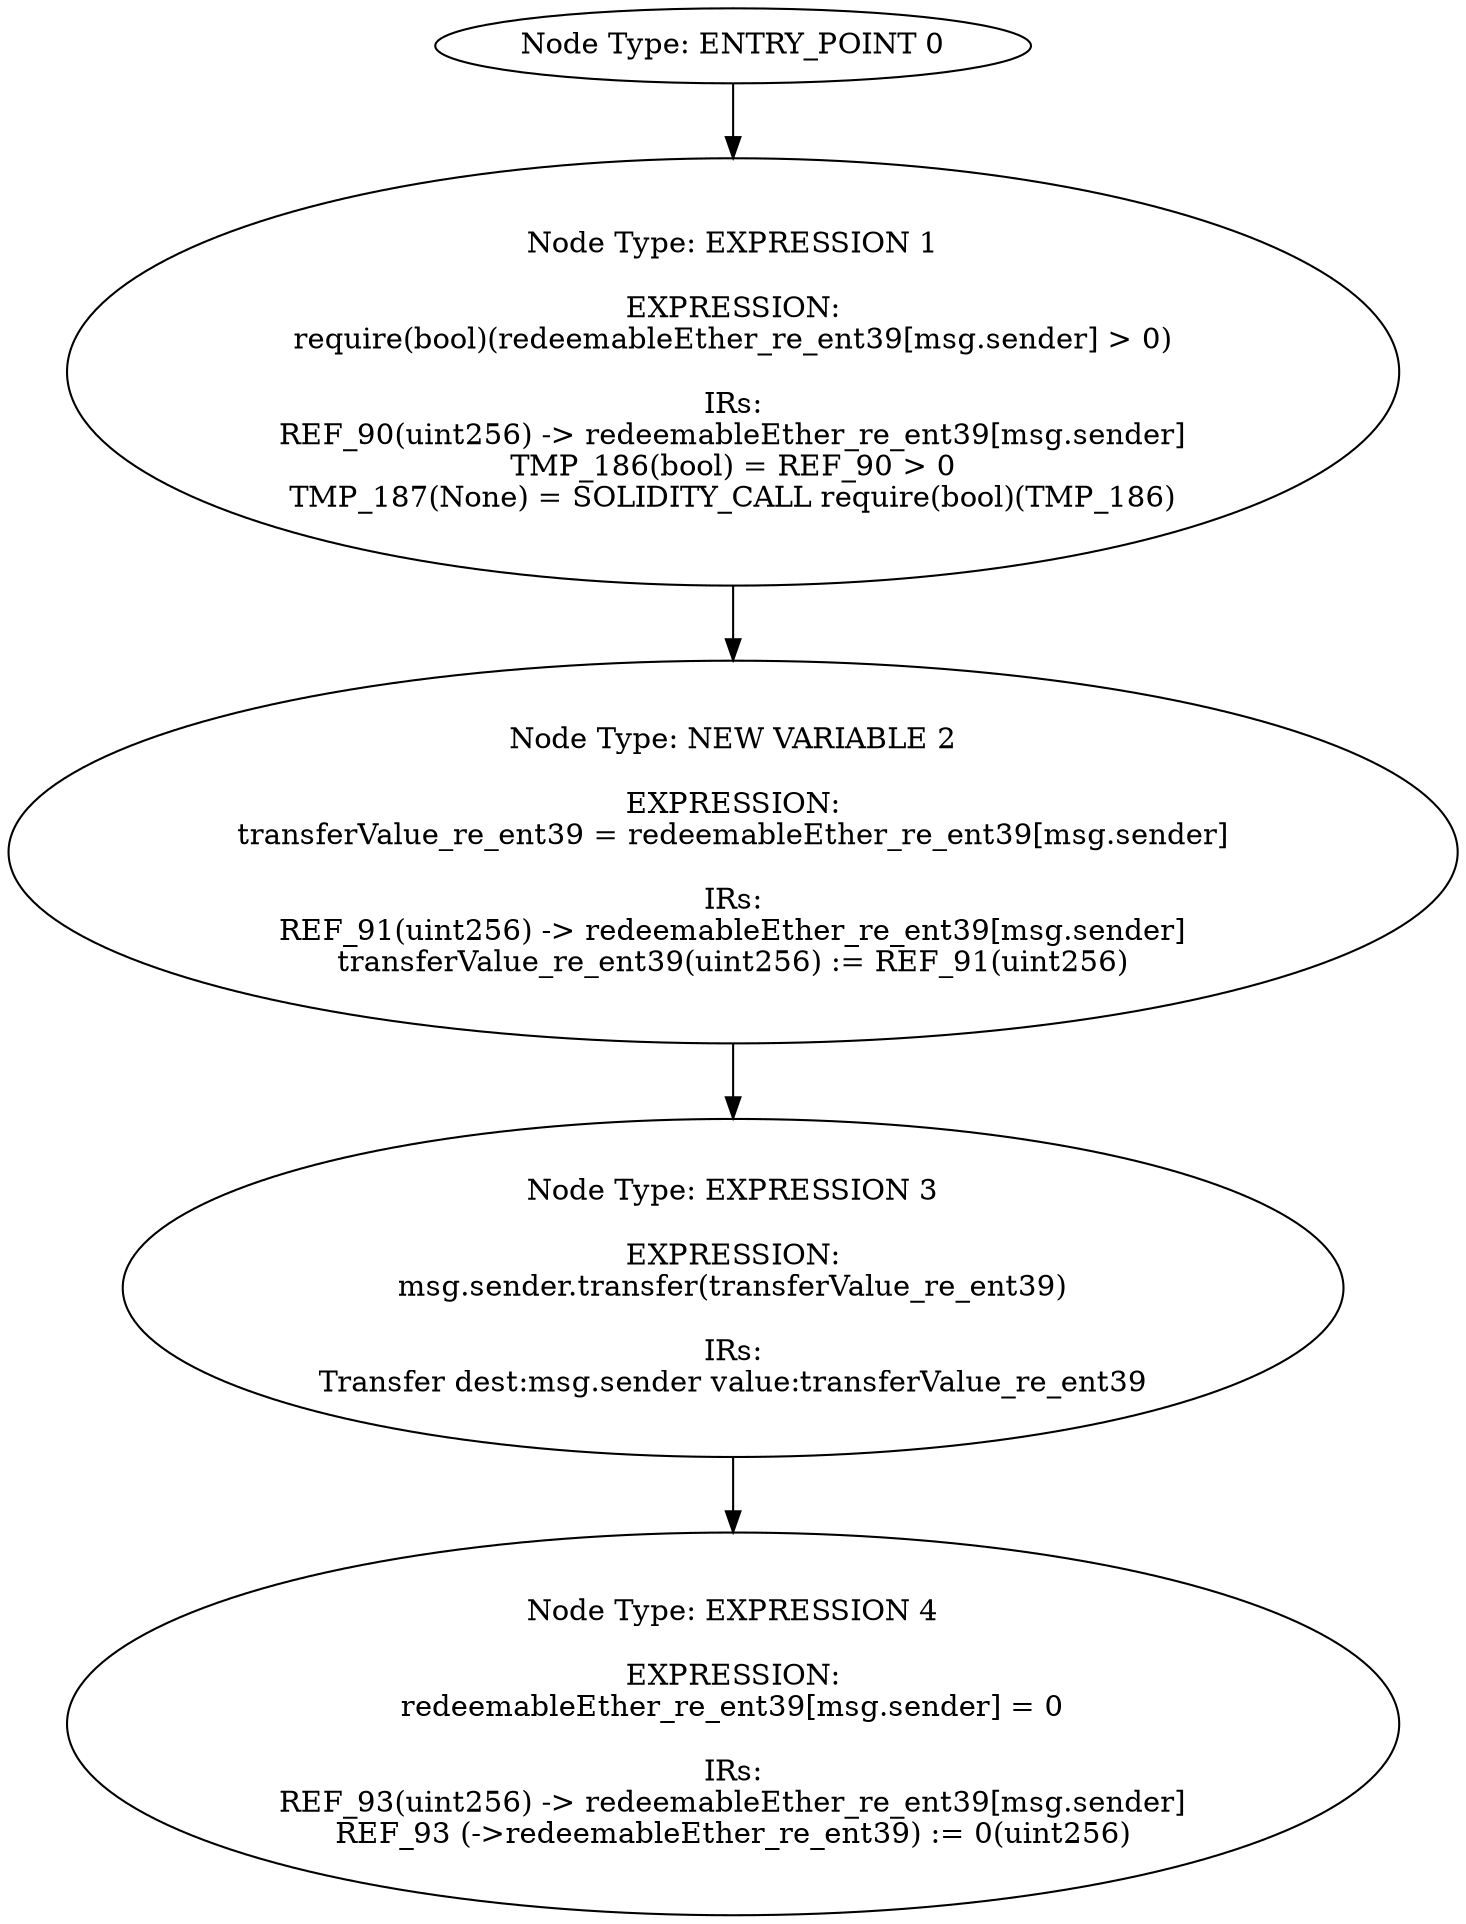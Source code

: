 digraph{
0[label="Node Type: ENTRY_POINT 0
"];
0->1;
1[label="Node Type: EXPRESSION 1

EXPRESSION:
require(bool)(redeemableEther_re_ent39[msg.sender] > 0)

IRs:
REF_90(uint256) -> redeemableEther_re_ent39[msg.sender]
TMP_186(bool) = REF_90 > 0
TMP_187(None) = SOLIDITY_CALL require(bool)(TMP_186)"];
1->2;
2[label="Node Type: NEW VARIABLE 2

EXPRESSION:
transferValue_re_ent39 = redeemableEther_re_ent39[msg.sender]

IRs:
REF_91(uint256) -> redeemableEther_re_ent39[msg.sender]
transferValue_re_ent39(uint256) := REF_91(uint256)"];
2->3;
3[label="Node Type: EXPRESSION 3

EXPRESSION:
msg.sender.transfer(transferValue_re_ent39)

IRs:
Transfer dest:msg.sender value:transferValue_re_ent39"];
3->4;
4[label="Node Type: EXPRESSION 4

EXPRESSION:
redeemableEther_re_ent39[msg.sender] = 0

IRs:
REF_93(uint256) -> redeemableEther_re_ent39[msg.sender]
REF_93 (->redeemableEther_re_ent39) := 0(uint256)"];
}
